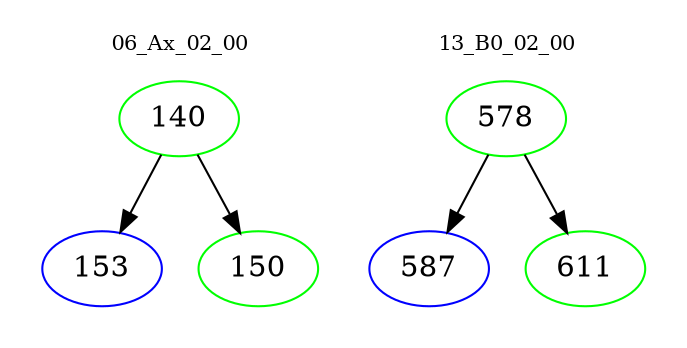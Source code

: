 digraph{
subgraph cluster_0 {
color = white
label = "06_Ax_02_00";
fontsize=10;
T0_140 [label="140", color="green"]
T0_140 -> T0_153 [color="black"]
T0_153 [label="153", color="blue"]
T0_140 -> T0_150 [color="black"]
T0_150 [label="150", color="green"]
}
subgraph cluster_1 {
color = white
label = "13_B0_02_00";
fontsize=10;
T1_578 [label="578", color="green"]
T1_578 -> T1_587 [color="black"]
T1_587 [label="587", color="blue"]
T1_578 -> T1_611 [color="black"]
T1_611 [label="611", color="green"]
}
}
